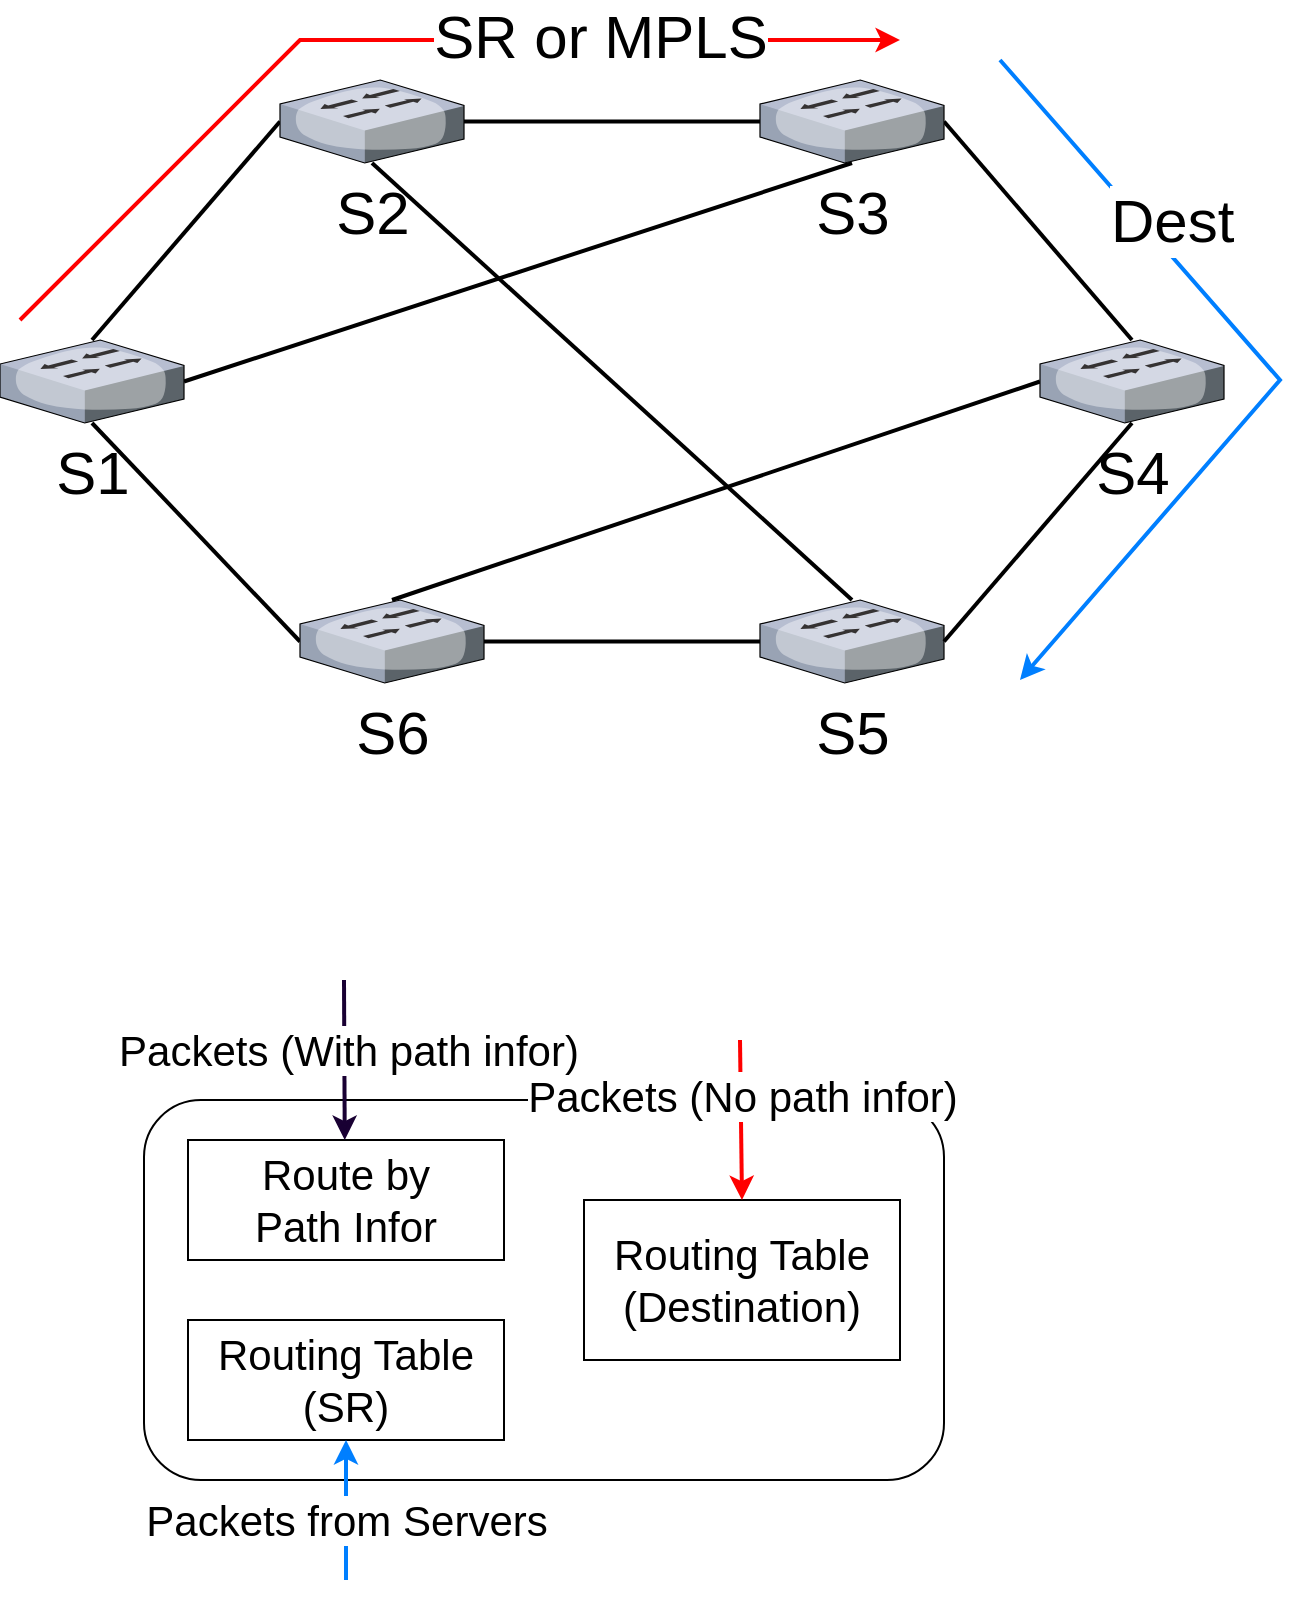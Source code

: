 <mxfile version="13.3.1" type="device"><diagram name="第 1 页" id="7zuygiXVabVeYnZ-Fgqq"><mxGraphModel dx="1113" dy="735" grid="1" gridSize="10" guides="1" tooltips="1" connect="1" arrows="1" fold="1" page="1" pageScale="1" pageWidth="827" pageHeight="1169" math="0" shadow="0"><root><mxCell id="0"/><mxCell id="1" parent="0"/><mxCell id="wLxXssi7QgDHoFcEVv1N-21" style="edgeStyle=none;rounded=0;orthogonalLoop=1;jettySize=auto;html=1;exitX=0.5;exitY=0;exitDx=0;exitDy=0;exitPerimeter=0;entryX=0;entryY=0.5;entryDx=0;entryDy=0;entryPerimeter=0;endArrow=none;endFill=0;strokeWidth=2;" parent="1" source="wLxXssi7QgDHoFcEVv1N-1" target="wLxXssi7QgDHoFcEVv1N-7" edge="1"><mxGeometry relative="1" as="geometry"/></mxCell><mxCell id="wLxXssi7QgDHoFcEVv1N-25" style="edgeStyle=none;rounded=0;orthogonalLoop=1;jettySize=auto;html=1;exitX=1;exitY=0.5;exitDx=0;exitDy=0;exitPerimeter=0;entryX=0.5;entryY=1;entryDx=0;entryDy=0;entryPerimeter=0;endArrow=none;endFill=0;strokeWidth=2;" parent="1" source="wLxXssi7QgDHoFcEVv1N-1" target="wLxXssi7QgDHoFcEVv1N-8" edge="1"><mxGeometry relative="1" as="geometry"/></mxCell><mxCell id="wLxXssi7QgDHoFcEVv1N-1" value="&lt;font size=&quot;1&quot;&gt;&lt;span style=&quot;font-size: 30px&quot;&gt;S1&lt;/span&gt;&lt;/font&gt;" style="verticalLabelPosition=bottom;sketch=0;aspect=fixed;html=1;verticalAlign=top;strokeColor=none;align=center;outlineConnect=0;shape=mxgraph.citrix.switch;points=[[0,0.5,0,0,0],[0.5,0,0,0,0],[0.5,1,0,0,0],[1,0.5,0,0,0]];" parent="1" vertex="1"><mxGeometry x="70" y="290" width="92" height="41.5" as="geometry"/></mxCell><mxCell id="wLxXssi7QgDHoFcEVv1N-13" style="edgeStyle=none;rounded=0;orthogonalLoop=1;jettySize=auto;html=1;exitX=1;exitY=0.5;exitDx=0;exitDy=0;exitPerimeter=0;endArrow=none;endFill=0;strokeWidth=2;" parent="1" source="wLxXssi7QgDHoFcEVv1N-7" target="wLxXssi7QgDHoFcEVv1N-8" edge="1"><mxGeometry relative="1" as="geometry"/></mxCell><mxCell id="wLxXssi7QgDHoFcEVv1N-22" style="edgeStyle=none;rounded=0;orthogonalLoop=1;jettySize=auto;html=1;exitX=0.5;exitY=1;exitDx=0;exitDy=0;exitPerimeter=0;entryX=0.5;entryY=0;entryDx=0;entryDy=0;entryPerimeter=0;endArrow=none;endFill=0;strokeWidth=2;" parent="1" source="wLxXssi7QgDHoFcEVv1N-7" target="wLxXssi7QgDHoFcEVv1N-10" edge="1"><mxGeometry relative="1" as="geometry"/></mxCell><mxCell id="wLxXssi7QgDHoFcEVv1N-7" value="&lt;font style=&quot;font-size: 30px&quot;&gt;S2&lt;/font&gt;" style="verticalLabelPosition=bottom;sketch=0;aspect=fixed;html=1;verticalAlign=top;strokeColor=none;align=center;outlineConnect=0;shape=mxgraph.citrix.switch;points=[[0,0.5,0,0,0],[0.5,0,0,0,0],[0.5,1,0,0,0],[1,0.5,0,0,0]];" parent="1" vertex="1"><mxGeometry x="210" y="160" width="92" height="41.5" as="geometry"/></mxCell><mxCell id="wLxXssi7QgDHoFcEVv1N-15" style="edgeStyle=none;rounded=0;orthogonalLoop=1;jettySize=auto;html=1;exitX=1;exitY=0.5;exitDx=0;exitDy=0;exitPerimeter=0;entryX=0.5;entryY=0;entryDx=0;entryDy=0;entryPerimeter=0;endArrow=none;endFill=0;strokeWidth=2;" parent="1" source="wLxXssi7QgDHoFcEVv1N-8" target="wLxXssi7QgDHoFcEVv1N-11" edge="1"><mxGeometry relative="1" as="geometry"/></mxCell><mxCell id="wLxXssi7QgDHoFcEVv1N-8" value="&lt;font size=&quot;1&quot;&gt;&lt;span style=&quot;font-size: 30px&quot;&gt;S3&lt;/span&gt;&lt;/font&gt;" style="verticalLabelPosition=bottom;sketch=0;aspect=fixed;html=1;verticalAlign=top;strokeColor=none;align=center;outlineConnect=0;shape=mxgraph.citrix.switch;points=[[0,0.5,0,0,0],[0.5,0,0,0,0],[0.5,1,0,0,0],[1,0.5,0,0,0]];" parent="1" vertex="1"><mxGeometry x="450" y="160" width="92" height="41.5" as="geometry"/></mxCell><mxCell id="wLxXssi7QgDHoFcEVv1N-20" style="edgeStyle=none;rounded=0;orthogonalLoop=1;jettySize=auto;html=1;exitX=0;exitY=0.5;exitDx=0;exitDy=0;exitPerimeter=0;entryX=0.5;entryY=1;entryDx=0;entryDy=0;entryPerimeter=0;endArrow=none;endFill=0;strokeWidth=2;" parent="1" source="wLxXssi7QgDHoFcEVv1N-9" target="wLxXssi7QgDHoFcEVv1N-1" edge="1"><mxGeometry relative="1" as="geometry"/></mxCell><mxCell id="wLxXssi7QgDHoFcEVv1N-24" style="edgeStyle=none;rounded=0;orthogonalLoop=1;jettySize=auto;html=1;exitX=0.5;exitY=0;exitDx=0;exitDy=0;exitPerimeter=0;entryX=0;entryY=0.5;entryDx=0;entryDy=0;entryPerimeter=0;endArrow=none;endFill=0;strokeWidth=2;" parent="1" source="wLxXssi7QgDHoFcEVv1N-9" target="wLxXssi7QgDHoFcEVv1N-11" edge="1"><mxGeometry relative="1" as="geometry"/></mxCell><mxCell id="wLxXssi7QgDHoFcEVv1N-9" value="&lt;font size=&quot;1&quot;&gt;&lt;span style=&quot;font-size: 30px&quot;&gt;S6&lt;/span&gt;&lt;/font&gt;" style="verticalLabelPosition=bottom;sketch=0;aspect=fixed;html=1;verticalAlign=top;strokeColor=none;align=center;outlineConnect=0;shape=mxgraph.citrix.switch;points=[[0,0.5,0,0,0],[0.5,0,0,0,0],[0.5,1,0,0,0],[1,0.5,0,0,0]];" parent="1" vertex="1"><mxGeometry x="220" y="420" width="92" height="41.5" as="geometry"/></mxCell><mxCell id="wLxXssi7QgDHoFcEVv1N-17" style="edgeStyle=none;rounded=0;orthogonalLoop=1;jettySize=auto;html=1;exitX=0;exitY=0.5;exitDx=0;exitDy=0;exitPerimeter=0;endArrow=none;endFill=0;strokeWidth=2;" parent="1" source="wLxXssi7QgDHoFcEVv1N-10" target="wLxXssi7QgDHoFcEVv1N-9" edge="1"><mxGeometry relative="1" as="geometry"/></mxCell><mxCell id="wLxXssi7QgDHoFcEVv1N-10" value="&lt;font size=&quot;1&quot;&gt;&lt;span style=&quot;font-size: 30px&quot;&gt;S5&lt;/span&gt;&lt;/font&gt;" style="verticalLabelPosition=bottom;sketch=0;aspect=fixed;html=1;verticalAlign=top;strokeColor=none;align=center;outlineConnect=0;shape=mxgraph.citrix.switch;points=[[0,0.5,0,0,0],[0.5,0,0,0,0],[0.5,1,0,0,0],[1,0.5,0,0,0]];" parent="1" vertex="1"><mxGeometry x="450" y="420" width="92" height="41.5" as="geometry"/></mxCell><mxCell id="wLxXssi7QgDHoFcEVv1N-16" style="edgeStyle=none;rounded=0;orthogonalLoop=1;jettySize=auto;html=1;exitX=0.5;exitY=1;exitDx=0;exitDy=0;exitPerimeter=0;entryX=1;entryY=0.5;entryDx=0;entryDy=0;entryPerimeter=0;endArrow=none;endFill=0;strokeWidth=2;" parent="1" source="wLxXssi7QgDHoFcEVv1N-11" target="wLxXssi7QgDHoFcEVv1N-10" edge="1"><mxGeometry relative="1" as="geometry"/></mxCell><mxCell id="wLxXssi7QgDHoFcEVv1N-11" value="&lt;font style=&quot;font-size: 30px&quot;&gt;S4&lt;/font&gt;" style="verticalLabelPosition=bottom;sketch=0;aspect=fixed;html=1;verticalAlign=top;strokeColor=none;align=center;outlineConnect=0;shape=mxgraph.citrix.switch;points=[[0,0.5,0,0,0],[0.5,0,0,0,0],[0.5,1,0,0,0],[1,0.5,0,0,0]];" parent="1" vertex="1"><mxGeometry x="590" y="290" width="92" height="41.5" as="geometry"/></mxCell><mxCell id="wLxXssi7QgDHoFcEVv1N-30" value="" style="endArrow=classic;html=1;rounded=0;strokeWidth=2;fontSize=21;strokeColor=#FF0000;" parent="1" edge="1"><mxGeometry width="50" height="50" relative="1" as="geometry"><mxPoint x="80" y="280" as="sourcePoint"/><mxPoint x="520" y="140" as="targetPoint"/><Array as="points"><mxPoint x="220" y="140"/></Array></mxGeometry></mxCell><mxCell id="wLxXssi7QgDHoFcEVv1N-32" value="&lt;font style=&quot;font-size: 30px&quot;&gt;SR or MPLS&lt;/font&gt;" style="edgeLabel;html=1;align=center;verticalAlign=middle;resizable=0;points=[];fontSize=21;" parent="wLxXssi7QgDHoFcEVv1N-30" vertex="1" connectable="0"><mxGeometry x="0.267" y="2" relative="1" as="geometry"><mxPoint x="32.7" as="offset"/></mxGeometry></mxCell><mxCell id="wLxXssi7QgDHoFcEVv1N-33" value="" style="endArrow=classic;html=1;rounded=0;strokeColor=#007FFF;strokeWidth=2;fontSize=21;" parent="1" edge="1"><mxGeometry width="50" height="50" relative="1" as="geometry"><mxPoint x="570" y="150" as="sourcePoint"/><mxPoint x="580" y="460" as="targetPoint"/><Array as="points"><mxPoint x="710" y="310"/></Array></mxGeometry></mxCell><mxCell id="wLxXssi7QgDHoFcEVv1N-34" value="&lt;font style=&quot;font-size: 30px&quot;&gt;Dest&amp;nbsp;&lt;/font&gt;" style="edgeLabel;html=1;align=center;verticalAlign=middle;resizable=0;points=[];fontSize=21;" parent="wLxXssi7QgDHoFcEVv1N-33" vertex="1" connectable="0"><mxGeometry x="-0.18" y="4" relative="1" as="geometry"><mxPoint x="-23.79" y="-43.98" as="offset"/></mxGeometry></mxCell><mxCell id="wLxXssi7QgDHoFcEVv1N-38" value="" style="rounded=1;whiteSpace=wrap;html=1;fontSize=21;" parent="1" vertex="1"><mxGeometry x="142" y="670" width="400" height="190" as="geometry"/></mxCell><mxCell id="wLxXssi7QgDHoFcEVv1N-39" value="Routing Table&lt;br&gt;(SR)" style="rounded=0;whiteSpace=wrap;html=1;fontSize=21;" parent="1" vertex="1"><mxGeometry x="164" y="780" width="158" height="60" as="geometry"/></mxCell><mxCell id="wLxXssi7QgDHoFcEVv1N-40" value="Routing Table&lt;br&gt;(Destination)" style="rounded=0;whiteSpace=wrap;html=1;fontSize=21;" parent="1" vertex="1"><mxGeometry x="362" y="720" width="158" height="80" as="geometry"/></mxCell><mxCell id="wLxXssi7QgDHoFcEVv1N-42" value="" style="endArrow=classic;html=1;rounded=0;strokeColor=#007FFF;strokeWidth=2;fontSize=21;entryX=0.5;entryY=1;entryDx=0;entryDy=0;" parent="1" target="wLxXssi7QgDHoFcEVv1N-39" edge="1"><mxGeometry width="50" height="50" relative="1" as="geometry"><mxPoint x="243" y="910" as="sourcePoint"/><mxPoint x="268" y="890" as="targetPoint"/></mxGeometry></mxCell><mxCell id="wLxXssi7QgDHoFcEVv1N-43" value="Packets from Servers" style="edgeLabel;html=1;align=center;verticalAlign=middle;resizable=0;points=[];fontSize=21;" parent="wLxXssi7QgDHoFcEVv1N-42" vertex="1" connectable="0"><mxGeometry x="-0.146" relative="1" as="geometry"><mxPoint as="offset"/></mxGeometry></mxCell><mxCell id="wLxXssi7QgDHoFcEVv1N-45" value="" style="endArrow=classic;html=1;rounded=0;strokeColor=#FF0000;strokeWidth=2;fontSize=21;entryX=0.5;entryY=0;entryDx=0;entryDy=0;" parent="1" target="wLxXssi7QgDHoFcEVv1N-40" edge="1"><mxGeometry width="50" height="50" relative="1" as="geometry"><mxPoint x="440" y="640" as="sourcePoint"/><mxPoint x="490" y="600" as="targetPoint"/></mxGeometry></mxCell><mxCell id="wLxXssi7QgDHoFcEVv1N-46" value="Packets (No path infor)" style="edgeLabel;html=1;align=center;verticalAlign=middle;resizable=0;points=[];fontSize=21;" parent="wLxXssi7QgDHoFcEVv1N-45" vertex="1" connectable="0"><mxGeometry x="-0.139" y="2" relative="1" as="geometry"><mxPoint x="-2" y="-7" as="offset"/></mxGeometry></mxCell><mxCell id="wLxXssi7QgDHoFcEVv1N-49" value="Route by&lt;br&gt;Path Infor" style="rounded=0;whiteSpace=wrap;html=1;fontSize=21;" parent="1" vertex="1"><mxGeometry x="164" y="690" width="158" height="60" as="geometry"/></mxCell><mxCell id="wLxXssi7QgDHoFcEVv1N-50" value="" style="endArrow=classic;html=1;rounded=0;strokeColor=#190033;strokeWidth=2;fontSize=21;entryX=0.5;entryY=0;entryDx=0;entryDy=0;" parent="1" edge="1"><mxGeometry width="50" height="50" relative="1" as="geometry"><mxPoint x="242" y="610" as="sourcePoint"/><mxPoint x="242.38" y="690.0" as="targetPoint"/></mxGeometry></mxCell><mxCell id="wLxXssi7QgDHoFcEVv1N-51" value="Packets (With path infor)" style="edgeLabel;html=1;align=center;verticalAlign=middle;resizable=0;points=[];fontSize=21;" parent="wLxXssi7QgDHoFcEVv1N-50" vertex="1" connectable="0"><mxGeometry x="-0.139" y="2" relative="1" as="geometry"><mxPoint as="offset"/></mxGeometry></mxCell></root></mxGraphModel></diagram></mxfile>